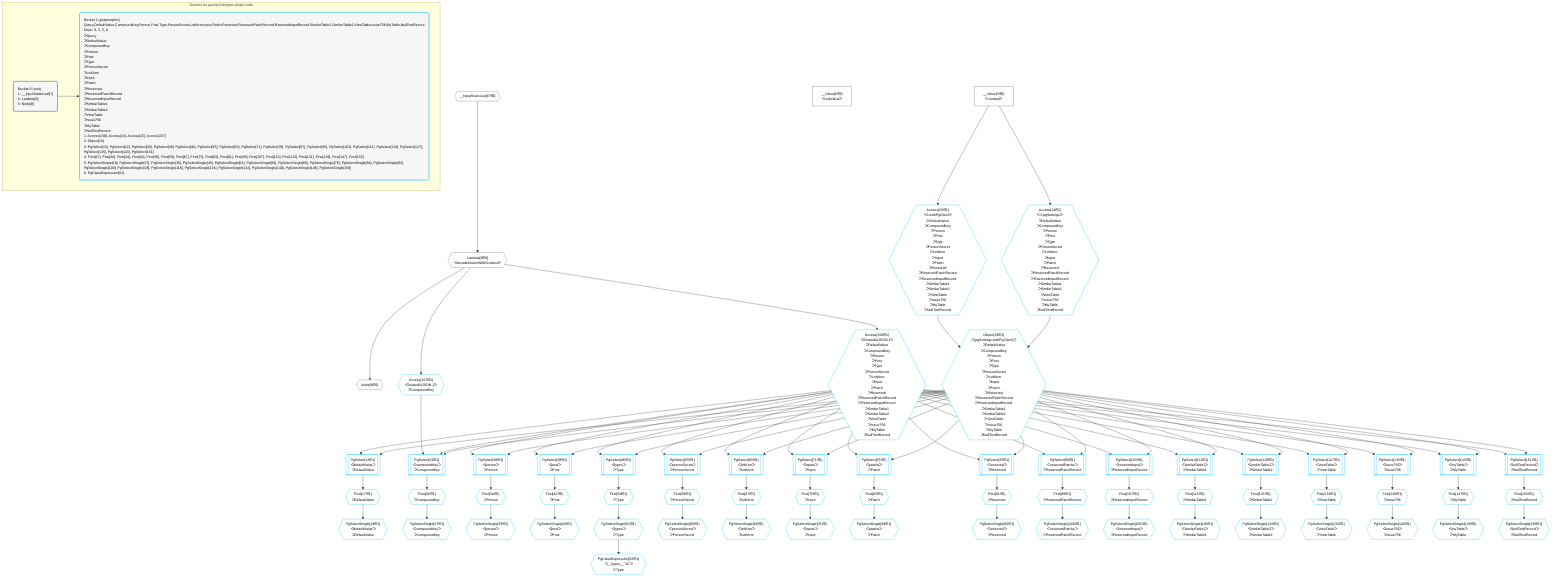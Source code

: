%%{init: {'themeVariables': { 'fontSize': '12px'}}}%%
graph TD
    classDef path fill:#eee,stroke:#000,color:#000
    classDef plan fill:#fff,stroke-width:1px,color:#000
    classDef itemplan fill:#fff,stroke-width:2px,color:#000
    classDef unbatchedplan fill:#dff,stroke-width:1px,color:#000
    classDef sideeffectplan fill:#fcc,stroke-width:2px,color:#000
    classDef bucket fill:#f6f6f6,color:#000,stroke-width:2px,text-align:left


    %% define steps
    __Value3["__Value[3∈0]<br />ᐸcontextᐳ"]:::plan
    __Value5["__Value[5∈0]<br />ᐸrootValueᐳ"]:::plan
    __InputStaticLeaf7{{"__InputStaticLeaf[7∈0]"}}:::plan
    Lambda9{{"Lambda[9∈0]<br />ᐸdecodeNodeIdWithCodecsᐳ"}}:::plan
    Node8{{"Node[8∈0]"}}:::plan
    Access14{{"Access[14∈1]<br />ᐸ3.pgSettingsᐳ<br />ᐳDefaultValue<br />ᐳCompoundKey<br />ᐳPerson<br />ᐳPost<br />ᐳType<br />ᐳPersonSecret<br />ᐳLeftArm<br />ᐳInput<br />ᐳPatch<br />ᐳReserved<br />ᐳReservedPatchRecord<br />ᐳReservedInputRecord<br />ᐳSimilarTable1<br />ᐳSimilarTable2<br />ᐳViewTable<br />ᐳIssue756<br />ᐳMyTable<br />ᐳNullTestRecord"}}:::plan
    Access15{{"Access[15∈1]<br />ᐸ3.withPgClientᐳ<br />ᐳDefaultValue<br />ᐳCompoundKey<br />ᐳPerson<br />ᐳPost<br />ᐳType<br />ᐳPersonSecret<br />ᐳLeftArm<br />ᐳInput<br />ᐳPatch<br />ᐳReserved<br />ᐳReservedPatchRecord<br />ᐳReservedInputRecord<br />ᐳSimilarTable1<br />ᐳSimilarTable2<br />ᐳViewTable<br />ᐳIssue756<br />ᐳMyTable<br />ᐳNullTestRecord"}}:::plan
    Object16{{"Object[16∈1]<br />ᐸ{pgSettings,withPgClient}ᐳ<br />ᐳDefaultValue<br />ᐳCompoundKey<br />ᐳPerson<br />ᐳPost<br />ᐳType<br />ᐳPersonSecret<br />ᐳLeftArm<br />ᐳInput<br />ᐳPatch<br />ᐳReserved<br />ᐳReservedPatchRecord<br />ᐳReservedInputRecord<br />ᐳSimilarTable1<br />ᐳSimilarTable2<br />ᐳViewTable<br />ᐳIssue756<br />ᐳMyTable<br />ᐳNullTestRecord"}}:::plan
    Access158{{"Access[158∈1]<br />ᐸ9.base64JSON.1ᐳ<br />ᐳDefaultValue<br />ᐳCompoundKey<br />ᐳPerson<br />ᐳPost<br />ᐳType<br />ᐳPersonSecret<br />ᐳLeftArm<br />ᐳInput<br />ᐳPatch<br />ᐳReserved<br />ᐳReservedPatchRecord<br />ᐳReservedInputRecord<br />ᐳSimilarTable1<br />ᐳSimilarTable2<br />ᐳViewTable<br />ᐳIssue756<br />ᐳMyTable<br />ᐳNullTestRecord"}}:::plan
    PgSelect13[["PgSelect[13∈1]<br />ᐸdefaultValueᐳ<br />ᐳDefaultValue"]]:::plan
    First17{{"First[17∈1]<br />ᐳDefaultValue"}}:::plan
    PgSelectSingle18{{"PgSelectSingle[18∈1]<br />ᐸdefaultValueᐳ<br />ᐳDefaultValue"}}:::plan
    Access157{{"Access[157∈1]<br />ᐸ9.base64JSON.2ᐳ<br />ᐳCompoundKey"}}:::plan
    PgSelect22[["PgSelect[22∈1]<br />ᐸcompoundKeyᐳ<br />ᐳCompoundKey"]]:::plan
    First26{{"First[26∈1]<br />ᐳCompoundKey"}}:::plan
    PgSelectSingle27{{"PgSelectSingle[27∈1]<br />ᐸcompoundKeyᐳ<br />ᐳCompoundKey"}}:::plan
    PgSelect30[["PgSelect[30∈1]<br />ᐸpersonᐳ<br />ᐳPerson"]]:::plan
    First34{{"First[34∈1]<br />ᐳPerson"}}:::plan
    PgSelectSingle35{{"PgSelectSingle[35∈1]<br />ᐸpersonᐳ<br />ᐳPerson"}}:::plan
    PgSelect38[["PgSelect[38∈1]<br />ᐸpostᐳ<br />ᐳPost"]]:::plan
    First42{{"First[42∈1]<br />ᐳPost"}}:::plan
    PgSelectSingle43{{"PgSelectSingle[43∈1]<br />ᐸpostᐳ<br />ᐳPost"}}:::plan
    PgSelect46[["PgSelect[46∈1]<br />ᐸtypesᐳ<br />ᐳType"]]:::plan
    First50{{"First[50∈1]<br />ᐳType"}}:::plan
    PgSelectSingle51{{"PgSelectSingle[51∈1]<br />ᐸtypesᐳ<br />ᐳType"}}:::plan
    PgClassExpression52{{"PgClassExpression[52∈1]<br />ᐸ__types__.”id”ᐳ<br />ᐳType"}}:::plan
    PgSelect55[["PgSelect[55∈1]<br />ᐸpersonSecretᐳ<br />ᐳPersonSecret"]]:::plan
    First59{{"First[59∈1]<br />ᐳPersonSecret"}}:::plan
    PgSelectSingle60{{"PgSelectSingle[60∈1]<br />ᐸpersonSecretᐳ<br />ᐳPersonSecret"}}:::plan
    PgSelect63[["PgSelect[63∈1]<br />ᐸleftArmᐳ<br />ᐳLeftArm"]]:::plan
    First67{{"First[67∈1]<br />ᐳLeftArm"}}:::plan
    PgSelectSingle68{{"PgSelectSingle[68∈1]<br />ᐸleftArmᐳ<br />ᐳLeftArm"}}:::plan
    PgSelect71[["PgSelect[71∈1]<br />ᐸinputsᐳ<br />ᐳInput"]]:::plan
    First75{{"First[75∈1]<br />ᐳInput"}}:::plan
    PgSelectSingle76{{"PgSelectSingle[76∈1]<br />ᐸinputsᐳ<br />ᐳInput"}}:::plan
    PgSelect79[["PgSelect[79∈1]<br />ᐸpatchsᐳ<br />ᐳPatch"]]:::plan
    First83{{"First[83∈1]<br />ᐳPatch"}}:::plan
    PgSelectSingle84{{"PgSelectSingle[84∈1]<br />ᐸpatchsᐳ<br />ᐳPatch"}}:::plan
    PgSelect87[["PgSelect[87∈1]<br />ᐸreservedᐳ<br />ᐳReserved"]]:::plan
    First91{{"First[91∈1]<br />ᐳReserved"}}:::plan
    PgSelectSingle92{{"PgSelectSingle[92∈1]<br />ᐸreservedᐳ<br />ᐳReserved"}}:::plan
    PgSelect95[["PgSelect[95∈1]<br />ᐸreservedPatchsᐳ<br />ᐳReservedPatchRecord"]]:::plan
    First99{{"First[99∈1]<br />ᐳReservedPatchRecord"}}:::plan
    PgSelectSingle100{{"PgSelectSingle[100∈1]<br />ᐸreservedPatchsᐳ<br />ᐳReservedPatchRecord"}}:::plan
    PgSelect103[["PgSelect[103∈1]<br />ᐸreservedInputᐳ<br />ᐳReservedInputRecord"]]:::plan
    First107{{"First[107∈1]<br />ᐳReservedInputRecord"}}:::plan
    PgSelectSingle108{{"PgSelectSingle[108∈1]<br />ᐸreservedInputᐳ<br />ᐳReservedInputRecord"}}:::plan
    PgSelect111[["PgSelect[111∈1]<br />ᐸsimilarTable1ᐳ<br />ᐳSimilarTable1"]]:::plan
    First115{{"First[115∈1]<br />ᐳSimilarTable1"}}:::plan
    PgSelectSingle116{{"PgSelectSingle[116∈1]<br />ᐸsimilarTable1ᐳ<br />ᐳSimilarTable1"}}:::plan
    PgSelect119[["PgSelect[119∈1]<br />ᐸsimilarTable2ᐳ<br />ᐳSimilarTable2"]]:::plan
    First123{{"First[123∈1]<br />ᐳSimilarTable2"}}:::plan
    PgSelectSingle124{{"PgSelectSingle[124∈1]<br />ᐸsimilarTable2ᐳ<br />ᐳSimilarTable2"}}:::plan
    PgSelect127[["PgSelect[127∈1]<br />ᐸviewTableᐳ<br />ᐳViewTable"]]:::plan
    First131{{"First[131∈1]<br />ᐳViewTable"}}:::plan
    PgSelectSingle132{{"PgSelectSingle[132∈1]<br />ᐸviewTableᐳ<br />ᐳViewTable"}}:::plan
    PgSelect135[["PgSelect[135∈1]<br />ᐸissue756ᐳ<br />ᐳIssue756"]]:::plan
    First139{{"First[139∈1]<br />ᐳIssue756"}}:::plan
    PgSelectSingle140{{"PgSelectSingle[140∈1]<br />ᐸissue756ᐳ<br />ᐳIssue756"}}:::plan
    PgSelect143[["PgSelect[143∈1]<br />ᐸmyTableᐳ<br />ᐳMyTable"]]:::plan
    First147{{"First[147∈1]<br />ᐳMyTable"}}:::plan
    PgSelectSingle148{{"PgSelectSingle[148∈1]<br />ᐸmyTableᐳ<br />ᐳMyTable"}}:::plan
    PgSelect151[["PgSelect[151∈1]<br />ᐸnullTestRecordᐳ<br />ᐳNullTestRecord"]]:::plan
    First155{{"First[155∈1]<br />ᐳNullTestRecord"}}:::plan
    PgSelectSingle156{{"PgSelectSingle[156∈1]<br />ᐸnullTestRecordᐳ<br />ᐳNullTestRecord"}}:::plan

    %% plan dependencies
    __InputStaticLeaf7 --> Lambda9
    Lambda9 --> Node8
    __Value3 --> Access14
    __Value3 --> Access15
    Access14 & Access15 --> Object16
    Lambda9 --> Access158
    Object16 & Access158 --> PgSelect13
    PgSelect13 --> First17
    First17 --> PgSelectSingle18
    Lambda9 --> Access157
    Object16 & Access158 & Access157 --> PgSelect22
    PgSelect22 --> First26
    First26 --> PgSelectSingle27
    Object16 & Access158 --> PgSelect30
    PgSelect30 --> First34
    First34 --> PgSelectSingle35
    Object16 & Access158 --> PgSelect38
    PgSelect38 --> First42
    First42 --> PgSelectSingle43
    Object16 & Access158 --> PgSelect46
    PgSelect46 --> First50
    First50 --> PgSelectSingle51
    PgSelectSingle51 --> PgClassExpression52
    Object16 & Access158 --> PgSelect55
    PgSelect55 --> First59
    First59 --> PgSelectSingle60
    Object16 & Access158 --> PgSelect63
    PgSelect63 --> First67
    First67 --> PgSelectSingle68
    Object16 & Access158 --> PgSelect71
    PgSelect71 --> First75
    First75 --> PgSelectSingle76
    Object16 & Access158 --> PgSelect79
    PgSelect79 --> First83
    First83 --> PgSelectSingle84
    Object16 & Access158 --> PgSelect87
    PgSelect87 --> First91
    First91 --> PgSelectSingle92
    Object16 & Access158 --> PgSelect95
    PgSelect95 --> First99
    First99 --> PgSelectSingle100
    Object16 & Access158 --> PgSelect103
    PgSelect103 --> First107
    First107 --> PgSelectSingle108
    Object16 & Access158 --> PgSelect111
    PgSelect111 --> First115
    First115 --> PgSelectSingle116
    Object16 & Access158 --> PgSelect119
    PgSelect119 --> First123
    First123 --> PgSelectSingle124
    Object16 & Access158 --> PgSelect127
    PgSelect127 --> First131
    First131 --> PgSelectSingle132
    Object16 & Access158 --> PgSelect135
    PgSelect135 --> First139
    First139 --> PgSelectSingle140
    Object16 & Access158 --> PgSelect143
    PgSelect143 --> First147
    First147 --> PgSelectSingle148
    Object16 & Access158 --> PgSelect151
    PgSelect151 --> First155
    First155 --> PgSelectSingle156

    subgraph "Buckets for queries/v4/types-single-node"
    Bucket0("Bucket 0 (root)<br />1: __InputStaticLeaf[7]<br />2: Lambda[9]<br />3: Node[8]"):::bucket
    classDef bucket0 stroke:#696969
    class Bucket0,__Value3,__Value5,__InputStaticLeaf7,Node8,Lambda9 bucket0
    Bucket1("Bucket 1 (polymorphic)<br />Query,DefaultValue,CompoundKey,Person,Post,Type,PersonSecret,LeftArm,Input,Patch,Reserved,ReservedPatchRecord,ReservedInputRecord,SimilarTable1,SimilarTable2,ViewTable,Issue756,MyTable,NullTestRecord<br />Deps: 9, 3, 5, 8<br />ᐳQuery<br />ᐳDefaultValue<br />ᐳCompoundKey<br />ᐳPerson<br />ᐳPost<br />ᐳType<br />ᐳPersonSecret<br />ᐳLeftArm<br />ᐳInput<br />ᐳPatch<br />ᐳReserved<br />ᐳReservedPatchRecord<br />ᐳReservedInputRecord<br />ᐳSimilarTable1<br />ᐳSimilarTable2<br />ᐳViewTable<br />ᐳIssue756<br />ᐳMyTable<br />ᐳNullTestRecord<br />1: Access[158], Access[14], Access[15], Access[157]<br />2: Object[16]<br />3: PgSelect[13], PgSelect[22], PgSelect[30], PgSelect[38], PgSelect[46], PgSelect[55], PgSelect[63], PgSelect[71], PgSelect[79], PgSelect[87], PgSelect[95], PgSelect[103], PgSelect[111], PgSelect[119], PgSelect[127], PgSelect[135], PgSelect[143], PgSelect[151]<br />4: First[17], First[26], First[34], First[42], First[50], First[59], First[67], First[75], First[83], First[91], First[99], First[107], First[115], First[123], First[131], First[139], First[147], First[155]<br />5: PgSelectSingle[18], PgSelectSingle[27], PgSelectSingle[35], PgSelectSingle[43], PgSelectSingle[51], PgSelectSingle[60], PgSelectSingle[68], PgSelectSingle[76], PgSelectSingle[84], PgSelectSingle[92], PgSelectSingle[100], PgSelectSingle[108], PgSelectSingle[116], PgSelectSingle[124], PgSelectSingle[132], PgSelectSingle[140], PgSelectSingle[148], PgSelectSingle[156]<br />6: PgClassExpression[52]"):::bucket
    classDef bucket1 stroke:#00bfff
    class Bucket1,PgSelect13,Access14,Access15,Object16,First17,PgSelectSingle18,PgSelect22,First26,PgSelectSingle27,PgSelect30,First34,PgSelectSingle35,PgSelect38,First42,PgSelectSingle43,PgSelect46,First50,PgSelectSingle51,PgClassExpression52,PgSelect55,First59,PgSelectSingle60,PgSelect63,First67,PgSelectSingle68,PgSelect71,First75,PgSelectSingle76,PgSelect79,First83,PgSelectSingle84,PgSelect87,First91,PgSelectSingle92,PgSelect95,First99,PgSelectSingle100,PgSelect103,First107,PgSelectSingle108,PgSelect111,First115,PgSelectSingle116,PgSelect119,First123,PgSelectSingle124,PgSelect127,First131,PgSelectSingle132,PgSelect135,First139,PgSelectSingle140,PgSelect143,First147,PgSelectSingle148,PgSelect151,First155,PgSelectSingle156,Access157,Access158 bucket1
    Bucket0 --> Bucket1
    end